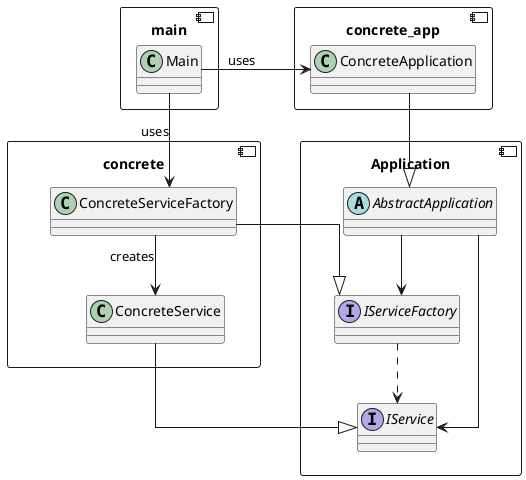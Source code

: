 @startuml diagram
skinparam linetype ortho

component Application as app {
    abstract class AbstractApplication
    interface IService
    interface IServiceFactory

    AbstractApplication -right-> IService
    AbstractApplication -down-> IServiceFactory
    IServiceFactory ..> IService
}

component concrete as concrete {
    class ConcreteService
    class ConcreteServiceFactory

    ConcreteServiceFactory --> ConcreteService : creates
    ConcreteServiceFactory --|> IServiceFactory
    ConcreteService --|> IService
}

component concrete_app as concrete_app {
    class ConcreteApplication
    ConcreteApplication --|> AbstractApplication
}
component main as main {
    class Main
    Main -> ConcreteApplication : uses
    Main --> ConcreteServiceFactory : uses
}
concrete -[hidden]up-> app
@enduml
